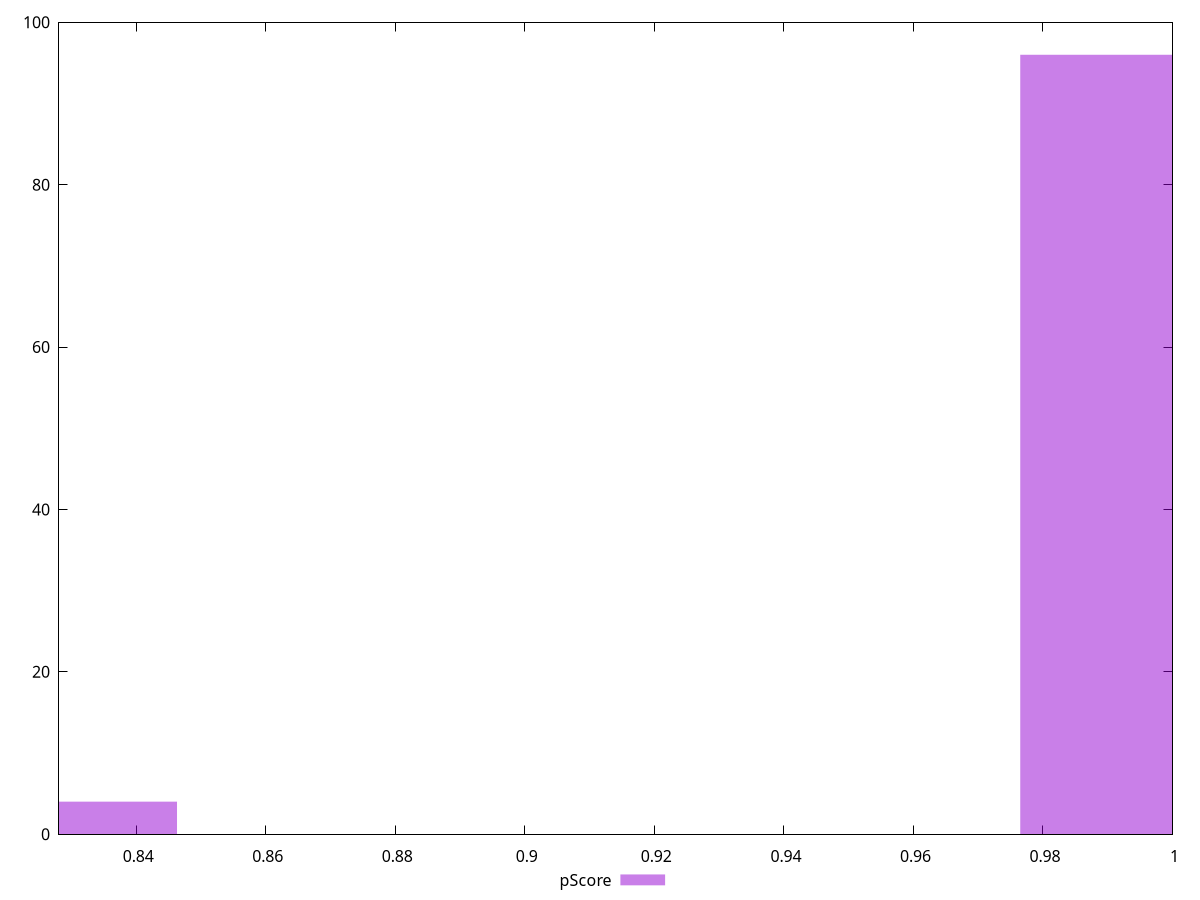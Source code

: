 reset

$pScore <<EOF
0.8245933712526174 4
0.9981919757268527 96
EOF

set key outside below
set boxwidth 0.04339965111855881
set xrange [0.8280724101476665:0.9999999652181568]
set yrange [0:100]
set trange [0:100]
set style fill transparent solid 0.5 noborder
set terminal svg size 640, 490 enhanced background rgb 'white'
set output "reports/report_00031_2021-02-24T23-18-18.084Z/cumulative-layout-shift/samples/card/pScore/histogram.svg"

plot $pScore title "pScore" with boxes

reset
